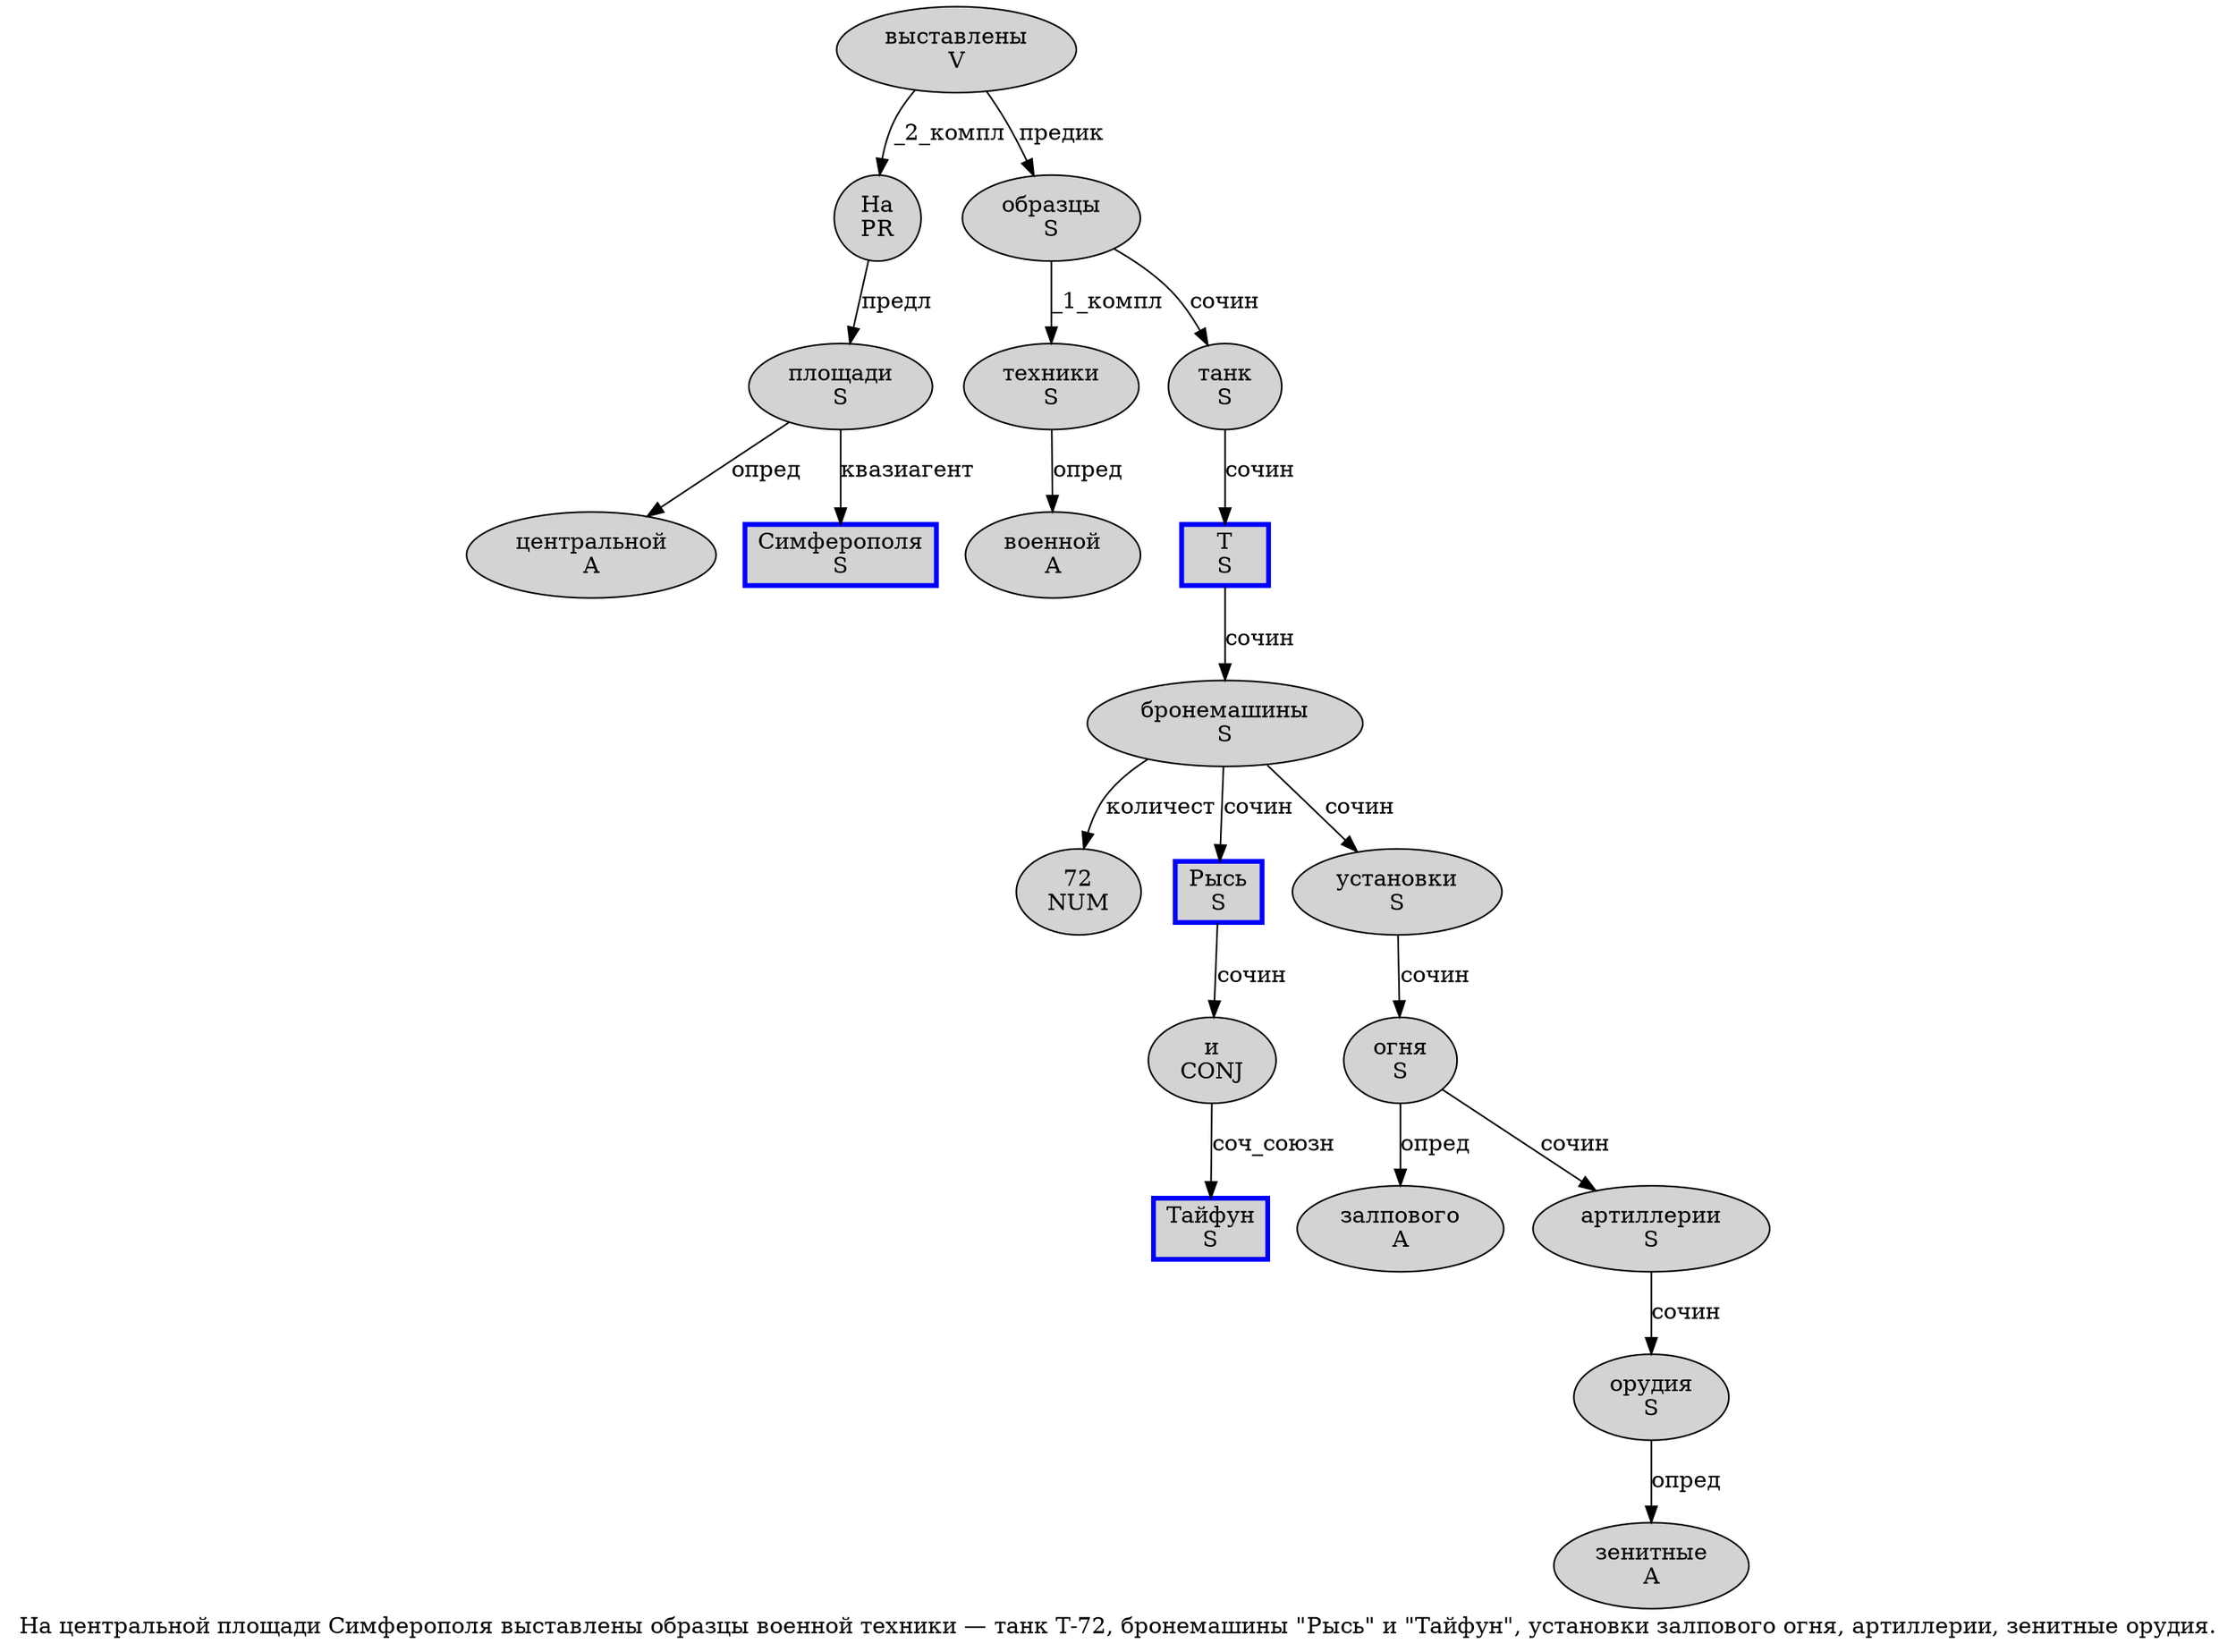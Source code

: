 digraph SENTENCE_1103 {
	graph [label="На центральной площади Симферополя выставлены образцы военной техники — танк Т-72, бронемашины \"Рысь\" и \"Тайфун\", установки залпового огня, артиллерии, зенитные орудия."]
	node [style=filled]
		0 [label="На
PR" color="" fillcolor=lightgray penwidth=1 shape=ellipse]
		1 [label="центральной
A" color="" fillcolor=lightgray penwidth=1 shape=ellipse]
		2 [label="площади
S" color="" fillcolor=lightgray penwidth=1 shape=ellipse]
		3 [label="Симферополя
S" color=blue fillcolor=lightgray penwidth=3 shape=box]
		4 [label="выставлены
V" color="" fillcolor=lightgray penwidth=1 shape=ellipse]
		5 [label="образцы
S" color="" fillcolor=lightgray penwidth=1 shape=ellipse]
		6 [label="военной
A" color="" fillcolor=lightgray penwidth=1 shape=ellipse]
		7 [label="техники
S" color="" fillcolor=lightgray penwidth=1 shape=ellipse]
		9 [label="танк
S" color="" fillcolor=lightgray penwidth=1 shape=ellipse]
		10 [label="Т
S" color=blue fillcolor=lightgray penwidth=3 shape=box]
		12 [label="72
NUM" color="" fillcolor=lightgray penwidth=1 shape=ellipse]
		14 [label="бронемашины
S" color="" fillcolor=lightgray penwidth=1 shape=ellipse]
		16 [label="Рысь
S" color=blue fillcolor=lightgray penwidth=3 shape=box]
		18 [label="и
CONJ" color="" fillcolor=lightgray penwidth=1 shape=ellipse]
		20 [label="Тайфун
S" color=blue fillcolor=lightgray penwidth=3 shape=box]
		23 [label="установки
S" color="" fillcolor=lightgray penwidth=1 shape=ellipse]
		24 [label="залпового
A" color="" fillcolor=lightgray penwidth=1 shape=ellipse]
		25 [label="огня
S" color="" fillcolor=lightgray penwidth=1 shape=ellipse]
		27 [label="артиллерии
S" color="" fillcolor=lightgray penwidth=1 shape=ellipse]
		29 [label="зенитные
A" color="" fillcolor=lightgray penwidth=1 shape=ellipse]
		30 [label="орудия
S" color="" fillcolor=lightgray penwidth=1 shape=ellipse]
			4 -> 0 [label="_2_компл"]
			4 -> 5 [label="предик"]
			16 -> 18 [label="сочин"]
			2 -> 1 [label="опред"]
			2 -> 3 [label="квазиагент"]
			18 -> 20 [label="соч_союзн"]
			0 -> 2 [label="предл"]
			7 -> 6 [label="опред"]
			10 -> 14 [label="сочин"]
			5 -> 7 [label="_1_компл"]
			5 -> 9 [label="сочин"]
			23 -> 25 [label="сочин"]
			14 -> 12 [label="количест"]
			14 -> 16 [label="сочин"]
			14 -> 23 [label="сочин"]
			30 -> 29 [label="опред"]
			27 -> 30 [label="сочин"]
			25 -> 24 [label="опред"]
			25 -> 27 [label="сочин"]
			9 -> 10 [label="сочин"]
}